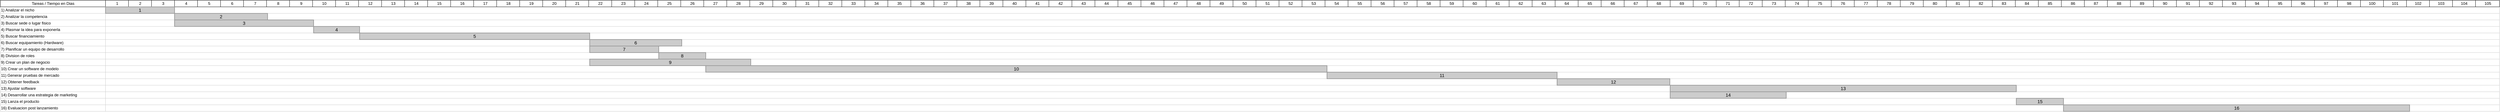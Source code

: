 <mxfile version="24.7.16">
  <diagram name="Page-1" id="fc2ac565-0d4e-3f0d-88b0-a54af1634ed7">
    <mxGraphModel dx="1105" dy="593" grid="1" gridSize="10" guides="1" tooltips="1" connect="0" arrows="1" fold="1" page="1" pageScale="1.5" pageWidth="1169" pageHeight="827" background="none" math="0" shadow="0">
      <root>
        <mxCell id="0" style=";html=1;" />
        <mxCell id="1" style=";html=1;" parent="0" />
        <mxCell id="75" value="1) Analizar el nicho" style="align=left;strokeColor=#CCCCCC;html=1;" parent="1" vertex="1">
          <mxGeometry x="297.0" y="150.0" width="320.0" height="20.0" as="geometry" />
        </mxCell>
        <mxCell id="80" value="2) Analizar la competencia" style="align=left;strokeColor=#CCCCCC;html=1;" parent="1" vertex="1">
          <mxGeometry x="297" y="170.0" width="320" height="20" as="geometry" />
        </mxCell>
        <mxCell id="85" value="3) Buscar sede o lugar fisico" style="align=left;strokeColor=#CCCCCC;html=1;" parent="1" vertex="1">
          <mxGeometry x="297.0" y="190.0" width="320.0" height="20" as="geometry" />
        </mxCell>
        <mxCell id="90" value="4) Plasmar la idea para exponerla" style="align=left;strokeColor=#CCCCCC;html=1;" parent="1" vertex="1">
          <mxGeometry x="297.0" y="210.0" width="320.0" height="20" as="geometry" />
        </mxCell>
        <mxCell id="95" value="5) Buscar financiamiento" style="align=left;strokeColor=#CCCCCC;html=1;" parent="1" vertex="1">
          <mxGeometry x="297.0" y="230.0" width="320.0" height="20" as="geometry" />
        </mxCell>
        <mxCell id="100" value="6) Buscar equipamiento (Hardware)" style="align=left;strokeColor=#CCCCCC;html=1;" parent="1" vertex="1">
          <mxGeometry x="297.0" y="250.0" width="320.0" height="20" as="geometry" />
        </mxCell>
        <mxCell id="2" value="Tareas / Tiempo en Dias" style="strokeWidth=1;fontStyle=0;html=1;" parent="1" vertex="1">
          <mxGeometry x="297" y="130" width="320" height="20" as="geometry" />
        </mxCell>
        <mxCell id="67c90442a009f359-289" value="7) Planificar un equipo de desarrollo" style="align=left;strokeColor=#CCCCCC;html=1;" parent="1" vertex="1">
          <mxGeometry x="297.0" y="270.0" width="320.0" height="20" as="geometry" />
        </mxCell>
        <mxCell id="67c90442a009f359-290" value="8) Division de roles" style="align=left;strokeColor=#CCCCCC;html=1;" parent="1" vertex="1">
          <mxGeometry x="297.0" y="290.0" width="320.0" height="20" as="geometry" />
        </mxCell>
        <mxCell id="67c90442a009f359-291" value="" style="align=left;strokeColor=#CCCCCC;html=1;" parent="1" vertex="1">
          <mxGeometry x="617" y="150" width="7283" height="20" as="geometry" />
        </mxCell>
        <mxCell id="4" value="1" style="strokeWidth=1;fontStyle=0;html=1;" parent="1" vertex="1">
          <mxGeometry x="617" y="130" width="70" height="20" as="geometry" />
        </mxCell>
        <mxCell id="67c90442a009f359-278" value="2" style="strokeWidth=1;fontStyle=0;html=1;" parent="1" vertex="1">
          <mxGeometry x="687" y="130" width="70" height="20" as="geometry" />
        </mxCell>
        <mxCell id="67c90442a009f359-279" value="3" style="strokeWidth=1;fontStyle=0;html=1;" parent="1" vertex="1">
          <mxGeometry x="757" y="130" width="70" height="20" as="geometry" />
        </mxCell>
        <mxCell id="67c90442a009f359-280" value="4" style="strokeWidth=1;fontStyle=0;html=1;" parent="1" vertex="1">
          <mxGeometry x="827" y="130" width="70" height="20" as="geometry" />
        </mxCell>
        <mxCell id="67c90442a009f359-281" value="5" style="strokeWidth=1;fontStyle=0;html=1;" parent="1" vertex="1">
          <mxGeometry x="897" y="130" width="70" height="20" as="geometry" />
        </mxCell>
        <mxCell id="67c90442a009f359-282" value="6" style="strokeWidth=1;fontStyle=0;html=1;" parent="1" vertex="1">
          <mxGeometry x="967" y="130" width="70" height="20" as="geometry" />
        </mxCell>
        <mxCell id="67c90442a009f359-283" value="7" style="strokeWidth=1;fontStyle=0;html=1;" parent="1" vertex="1">
          <mxGeometry x="1037" y="130" width="70" height="20" as="geometry" />
        </mxCell>
        <mxCell id="67c90442a009f359-284" value="8" style="strokeWidth=1;fontStyle=0;html=1;" parent="1" vertex="1">
          <mxGeometry x="1107" y="130" width="70" height="20" as="geometry" />
        </mxCell>
        <mxCell id="67c90442a009f359-285" value="9" style="strokeWidth=1;fontStyle=0;html=1;" parent="1" vertex="1">
          <mxGeometry x="1177" y="130" width="70" height="20" as="geometry" />
        </mxCell>
        <mxCell id="67c90442a009f359-286" value="10" style="strokeWidth=1;fontStyle=0;html=1;" parent="1" vertex="1">
          <mxGeometry x="1247" y="130" width="70" height="20" as="geometry" />
        </mxCell>
        <mxCell id="67c90442a009f359-287" value="11" style="strokeWidth=1;fontStyle=0;html=1;" parent="1" vertex="1">
          <mxGeometry x="1317" y="130" width="70" height="20" as="geometry" />
        </mxCell>
        <mxCell id="67c90442a009f359-288" value="12" style="strokeWidth=1;fontStyle=0;html=1;" parent="1" vertex="1">
          <mxGeometry x="1387" y="130" width="70" height="20" as="geometry" />
        </mxCell>
        <mxCell id="67c90442a009f359-292" value="" style="align=left;strokeColor=#CCCCCC;html=1;" parent="1" vertex="1">
          <mxGeometry x="617" y="170" width="7283" height="20" as="geometry" />
        </mxCell>
        <mxCell id="67c90442a009f359-293" value="" style="align=left;strokeColor=#CCCCCC;html=1;" parent="1" vertex="1">
          <mxGeometry x="617" y="190" width="7283" height="20" as="geometry" />
        </mxCell>
        <mxCell id="67c90442a009f359-294" value="" style="align=left;strokeColor=#CCCCCC;html=1;" parent="1" vertex="1">
          <mxGeometry x="617" y="210" width="7283" height="20" as="geometry" />
        </mxCell>
        <mxCell id="67c90442a009f359-295" value="" style="align=left;strokeColor=#CCCCCC;html=1;" parent="1" vertex="1">
          <mxGeometry x="617" y="230" width="7283" height="20" as="geometry" />
        </mxCell>
        <mxCell id="67c90442a009f359-296" value="" style="align=left;strokeColor=#CCCCCC;html=1;" parent="1" vertex="1">
          <mxGeometry x="617" y="250" width="7283" height="20" as="geometry" />
        </mxCell>
        <mxCell id="67c90442a009f359-297" value="" style="align=left;strokeColor=#CCCCCC;html=1;" parent="1" vertex="1">
          <mxGeometry x="617" y="270" width="7283" height="20" as="geometry" />
        </mxCell>
        <mxCell id="67c90442a009f359-298" value="" style="align=left;strokeColor=#CCCCCC;html=1;" parent="1" vertex="1">
          <mxGeometry x="617" y="290" width="7283" height="20" as="geometry" />
        </mxCell>
        <mxCell id="67c90442a009f359-299" value="1" style="whiteSpace=wrap;html=1;strokeWidth=2;fillColor=#CCCCCC;gradientColor=none;fontSize=14;align=center;strokeColor=#999999;" parent="1" vertex="1">
          <mxGeometry x="617" y="150" width="210" height="20" as="geometry" />
        </mxCell>
        <mxCell id="67c90442a009f359-300" value="2" style="whiteSpace=wrap;html=1;strokeWidth=2;fillColor=#CCCCCC;gradientColor=none;fontSize=14;align=center;strokeColor=#999999;" parent="1" vertex="1">
          <mxGeometry x="827" y="170" width="283" height="20" as="geometry" />
        </mxCell>
        <mxCell id="67c90442a009f359-301" value="3" style="whiteSpace=wrap;html=1;strokeWidth=2;fillColor=#CCCCCC;gradientColor=none;fontSize=14;align=center;strokeColor=#999999;" parent="1" vertex="1">
          <mxGeometry x="827" y="190" width="423" height="20" as="geometry" />
        </mxCell>
        <mxCell id="67c90442a009f359-302" value="4" style="whiteSpace=wrap;html=1;strokeWidth=2;fillColor=#CCCCCC;gradientColor=none;fontSize=14;align=center;strokeColor=#999999;" parent="1" vertex="1">
          <mxGeometry x="1250" y="210" width="140" height="20" as="geometry" />
        </mxCell>
        <mxCell id="67c90442a009f359-303" value="5" style="whiteSpace=wrap;html=1;strokeWidth=2;fillColor=#CCCCCC;gradientColor=none;fontSize=14;align=center;strokeColor=#999999;" parent="1" vertex="1">
          <mxGeometry x="1390" y="230" width="700" height="20" as="geometry" />
        </mxCell>
        <mxCell id="67c90442a009f359-304" value="6" style="whiteSpace=wrap;html=1;strokeWidth=2;fillColor=#CCCCCC;gradientColor=none;fontSize=14;align=center;strokeColor=#999999;" parent="1" vertex="1">
          <mxGeometry x="2090" y="250" width="280" height="20" as="geometry" />
        </mxCell>
        <mxCell id="67c90442a009f359-305" value="7" style="whiteSpace=wrap;html=1;strokeWidth=2;fillColor=#CCCCCC;gradientColor=none;fontSize=14;align=center;strokeColor=#999999;" parent="1" vertex="1">
          <mxGeometry x="2090" y="270" width="210" height="20" as="geometry" />
        </mxCell>
        <mxCell id="67c90442a009f359-306" value="8" style="whiteSpace=wrap;html=1;strokeWidth=2;fillColor=#CCCCCC;gradientColor=none;fontSize=14;align=center;strokeColor=#999999;" parent="1" vertex="1">
          <mxGeometry x="2300" y="290" width="143" height="20" as="geometry" />
        </mxCell>
        <mxCell id="WbGuoj4w0zxw0xvTcWQJ-105" value="" style="align=left;strokeColor=#CCCCCC;html=1;" vertex="1" parent="1">
          <mxGeometry x="617" y="310" width="7283" height="20" as="geometry" />
        </mxCell>
        <mxCell id="WbGuoj4w0zxw0xvTcWQJ-106" value="9) Crear un plan de negocio" style="align=left;strokeColor=#CCCCCC;html=1;" vertex="1" parent="1">
          <mxGeometry x="297.0" y="310.0" width="320.0" height="20" as="geometry" />
        </mxCell>
        <mxCell id="WbGuoj4w0zxw0xvTcWQJ-107" value="10) Crear un software de modelo&amp;nbsp;" style="align=left;strokeColor=#CCCCCC;html=1;" vertex="1" parent="1">
          <mxGeometry x="297.0" y="330.0" width="320.0" height="20" as="geometry" />
        </mxCell>
        <mxCell id="WbGuoj4w0zxw0xvTcWQJ-108" value="11) Generar pruebas de mercado" style="align=left;strokeColor=#CCCCCC;html=1;" vertex="1" parent="1">
          <mxGeometry x="297.0" y="350.0" width="320.0" height="20" as="geometry" />
        </mxCell>
        <mxCell id="WbGuoj4w0zxw0xvTcWQJ-109" value="12) Obtener feedback" style="align=left;strokeColor=#CCCCCC;html=1;" vertex="1" parent="1">
          <mxGeometry x="297.0" y="370.0" width="320.0" height="20" as="geometry" />
        </mxCell>
        <mxCell id="WbGuoj4w0zxw0xvTcWQJ-110" value="13) Ajustar software" style="align=left;strokeColor=#CCCCCC;html=1;" vertex="1" parent="1">
          <mxGeometry x="297.0" y="390.0" width="320.0" height="20" as="geometry" />
        </mxCell>
        <mxCell id="WbGuoj4w0zxw0xvTcWQJ-111" value="14) Desarrollar una estrategia de marketing" style="align=left;strokeColor=#CCCCCC;html=1;" vertex="1" parent="1">
          <mxGeometry x="297.0" y="410.0" width="320.0" height="20" as="geometry" />
        </mxCell>
        <mxCell id="WbGuoj4w0zxw0xvTcWQJ-112" value="15) Lanza el producto" style="align=left;strokeColor=#CCCCCC;html=1;" vertex="1" parent="1">
          <mxGeometry x="297.0" y="430.0" width="320.0" height="20" as="geometry" />
        </mxCell>
        <mxCell id="WbGuoj4w0zxw0xvTcWQJ-113" value="16) Evaluacion post lanzamiento" style="align=left;strokeColor=#CCCCCC;html=1;" vertex="1" parent="1">
          <mxGeometry x="297.0" y="450.0" width="320.0" height="20" as="geometry" />
        </mxCell>
        <mxCell id="WbGuoj4w0zxw0xvTcWQJ-114" value="" style="align=left;strokeColor=#CCCCCC;html=1;" vertex="1" parent="1">
          <mxGeometry x="617" y="330" width="7283" height="20" as="geometry" />
        </mxCell>
        <mxCell id="WbGuoj4w0zxw0xvTcWQJ-115" value="" style="align=left;strokeColor=#CCCCCC;html=1;" vertex="1" parent="1">
          <mxGeometry x="617" y="350" width="7283" height="20" as="geometry" />
        </mxCell>
        <mxCell id="WbGuoj4w0zxw0xvTcWQJ-116" value="" style="align=left;strokeColor=#CCCCCC;html=1;" vertex="1" parent="1">
          <mxGeometry x="617" y="370" width="7283" height="20" as="geometry" />
        </mxCell>
        <mxCell id="WbGuoj4w0zxw0xvTcWQJ-117" value="" style="align=left;strokeColor=#CCCCCC;html=1;" vertex="1" parent="1">
          <mxGeometry x="617" y="390" width="7283" height="20" as="geometry" />
        </mxCell>
        <mxCell id="WbGuoj4w0zxw0xvTcWQJ-118" value="" style="align=left;strokeColor=#CCCCCC;html=1;" vertex="1" parent="1">
          <mxGeometry x="617" y="410" width="7283" height="20" as="geometry" />
        </mxCell>
        <mxCell id="WbGuoj4w0zxw0xvTcWQJ-119" value="" style="align=left;strokeColor=#CCCCCC;html=1;" vertex="1" parent="1">
          <mxGeometry x="617" y="430" width="7283" height="20" as="geometry" />
        </mxCell>
        <mxCell id="WbGuoj4w0zxw0xvTcWQJ-120" value="" style="align=left;strokeColor=#CCCCCC;html=1;" vertex="1" parent="1">
          <mxGeometry x="617" y="450" width="7283" height="20" as="geometry" />
        </mxCell>
        <mxCell id="WbGuoj4w0zxw0xvTcWQJ-121" value="13" style="strokeWidth=1;fontStyle=0;html=1;" vertex="1" parent="1">
          <mxGeometry x="1457" y="130" width="70" height="20" as="geometry" />
        </mxCell>
        <mxCell id="WbGuoj4w0zxw0xvTcWQJ-122" value="14" style="strokeWidth=1;fontStyle=0;html=1;" vertex="1" parent="1">
          <mxGeometry x="1527" y="130" width="70" height="20" as="geometry" />
        </mxCell>
        <mxCell id="WbGuoj4w0zxw0xvTcWQJ-123" value="15" style="strokeWidth=1;fontStyle=0;html=1;" vertex="1" parent="1">
          <mxGeometry x="1597" y="130" width="70" height="20" as="geometry" />
        </mxCell>
        <mxCell id="WbGuoj4w0zxw0xvTcWQJ-124" value="16" style="strokeWidth=1;fontStyle=0;html=1;" vertex="1" parent="1">
          <mxGeometry x="1667" y="130" width="70" height="20" as="geometry" />
        </mxCell>
        <mxCell id="WbGuoj4w0zxw0xvTcWQJ-125" value="17" style="strokeWidth=1;fontStyle=0;html=1;" vertex="1" parent="1">
          <mxGeometry x="1737" y="130" width="70" height="20" as="geometry" />
        </mxCell>
        <mxCell id="WbGuoj4w0zxw0xvTcWQJ-126" value="18" style="strokeWidth=1;fontStyle=0;html=1;" vertex="1" parent="1">
          <mxGeometry x="1807" y="130" width="70" height="20" as="geometry" />
        </mxCell>
        <mxCell id="WbGuoj4w0zxw0xvTcWQJ-127" value="19" style="strokeWidth=1;fontStyle=0;html=1;" vertex="1" parent="1">
          <mxGeometry x="1877" y="130" width="70" height="20" as="geometry" />
        </mxCell>
        <mxCell id="WbGuoj4w0zxw0xvTcWQJ-128" value="20" style="strokeWidth=1;fontStyle=0;html=1;" vertex="1" parent="1">
          <mxGeometry x="1947" y="130" width="70" height="20" as="geometry" />
        </mxCell>
        <mxCell id="WbGuoj4w0zxw0xvTcWQJ-129" value="21" style="strokeWidth=1;fontStyle=0;html=1;" vertex="1" parent="1">
          <mxGeometry x="2017" y="130" width="70" height="20" as="geometry" />
        </mxCell>
        <mxCell id="WbGuoj4w0zxw0xvTcWQJ-130" value="22" style="strokeWidth=1;fontStyle=0;html=1;" vertex="1" parent="1">
          <mxGeometry x="2087" y="130" width="70" height="20" as="geometry" />
        </mxCell>
        <mxCell id="WbGuoj4w0zxw0xvTcWQJ-131" value="23" style="strokeWidth=1;fontStyle=0;html=1;" vertex="1" parent="1">
          <mxGeometry x="2157" y="130" width="70" height="20" as="geometry" />
        </mxCell>
        <mxCell id="WbGuoj4w0zxw0xvTcWQJ-132" value="24" style="strokeWidth=1;fontStyle=0;html=1;" vertex="1" parent="1">
          <mxGeometry x="2227" y="130" width="70" height="20" as="geometry" />
        </mxCell>
        <mxCell id="WbGuoj4w0zxw0xvTcWQJ-133" value="25" style="strokeWidth=1;fontStyle=0;html=1;" vertex="1" parent="1">
          <mxGeometry x="2297" y="130" width="70" height="20" as="geometry" />
        </mxCell>
        <mxCell id="WbGuoj4w0zxw0xvTcWQJ-134" value="26" style="strokeWidth=1;fontStyle=0;html=1;" vertex="1" parent="1">
          <mxGeometry x="2367" y="130" width="70" height="20" as="geometry" />
        </mxCell>
        <mxCell id="WbGuoj4w0zxw0xvTcWQJ-135" value="27" style="strokeWidth=1;fontStyle=0;html=1;" vertex="1" parent="1">
          <mxGeometry x="2437" y="130" width="70" height="20" as="geometry" />
        </mxCell>
        <mxCell id="WbGuoj4w0zxw0xvTcWQJ-136" value="28" style="strokeWidth=1;fontStyle=0;html=1;" vertex="1" parent="1">
          <mxGeometry x="2507" y="130" width="70" height="20" as="geometry" />
        </mxCell>
        <mxCell id="WbGuoj4w0zxw0xvTcWQJ-137" value="29" style="strokeWidth=1;fontStyle=0;html=1;" vertex="1" parent="1">
          <mxGeometry x="2577" y="130" width="70" height="20" as="geometry" />
        </mxCell>
        <mxCell id="WbGuoj4w0zxw0xvTcWQJ-138" value="30" style="strokeWidth=1;fontStyle=0;html=1;" vertex="1" parent="1">
          <mxGeometry x="2647" y="130" width="70" height="20" as="geometry" />
        </mxCell>
        <mxCell id="WbGuoj4w0zxw0xvTcWQJ-139" value="31" style="strokeWidth=1;fontStyle=0;html=1;" vertex="1" parent="1">
          <mxGeometry x="2717" y="130" width="70" height="20" as="geometry" />
        </mxCell>
        <mxCell id="WbGuoj4w0zxw0xvTcWQJ-140" value="32" style="strokeWidth=1;fontStyle=0;html=1;" vertex="1" parent="1">
          <mxGeometry x="2787" y="130" width="70" height="20" as="geometry" />
        </mxCell>
        <mxCell id="WbGuoj4w0zxw0xvTcWQJ-141" value="33" style="strokeWidth=1;fontStyle=0;html=1;" vertex="1" parent="1">
          <mxGeometry x="2857" y="130" width="70" height="20" as="geometry" />
        </mxCell>
        <mxCell id="WbGuoj4w0zxw0xvTcWQJ-142" value="34" style="strokeWidth=1;fontStyle=0;html=1;" vertex="1" parent="1">
          <mxGeometry x="2927" y="130" width="70" height="20" as="geometry" />
        </mxCell>
        <mxCell id="WbGuoj4w0zxw0xvTcWQJ-143" value="35" style="strokeWidth=1;fontStyle=0;html=1;" vertex="1" parent="1">
          <mxGeometry x="2997" y="130" width="70" height="20" as="geometry" />
        </mxCell>
        <mxCell id="WbGuoj4w0zxw0xvTcWQJ-144" value="36" style="strokeWidth=1;fontStyle=0;html=1;" vertex="1" parent="1">
          <mxGeometry x="3067" y="130" width="70" height="20" as="geometry" />
        </mxCell>
        <mxCell id="WbGuoj4w0zxw0xvTcWQJ-145" value="37" style="strokeWidth=1;fontStyle=0;html=1;" vertex="1" parent="1">
          <mxGeometry x="3137" y="130" width="70" height="20" as="geometry" />
        </mxCell>
        <mxCell id="WbGuoj4w0zxw0xvTcWQJ-146" value="38" style="strokeWidth=1;fontStyle=0;html=1;" vertex="1" parent="1">
          <mxGeometry x="3207" y="130" width="70" height="20" as="geometry" />
        </mxCell>
        <mxCell id="WbGuoj4w0zxw0xvTcWQJ-147" value="39" style="strokeWidth=1;fontStyle=0;html=1;" vertex="1" parent="1">
          <mxGeometry x="3277" y="130" width="70" height="20" as="geometry" />
        </mxCell>
        <mxCell id="WbGuoj4w0zxw0xvTcWQJ-148" value="40" style="strokeWidth=1;fontStyle=0;html=1;" vertex="1" parent="1">
          <mxGeometry x="3347" y="130" width="70" height="20" as="geometry" />
        </mxCell>
        <mxCell id="WbGuoj4w0zxw0xvTcWQJ-149" value="41" style="strokeWidth=1;fontStyle=0;html=1;" vertex="1" parent="1">
          <mxGeometry x="3417" y="130" width="70" height="20" as="geometry" />
        </mxCell>
        <mxCell id="WbGuoj4w0zxw0xvTcWQJ-162" value="42" style="strokeWidth=1;fontStyle=0;html=1;" vertex="1" parent="1">
          <mxGeometry x="3487" y="130" width="70" height="20" as="geometry" />
        </mxCell>
        <mxCell id="WbGuoj4w0zxw0xvTcWQJ-163" value="43" style="strokeWidth=1;fontStyle=0;html=1;" vertex="1" parent="1">
          <mxGeometry x="3557" y="130" width="70" height="20" as="geometry" />
        </mxCell>
        <mxCell id="WbGuoj4w0zxw0xvTcWQJ-164" value="44" style="strokeWidth=1;fontStyle=0;html=1;" vertex="1" parent="1">
          <mxGeometry x="3627" y="130" width="70" height="20" as="geometry" />
        </mxCell>
        <mxCell id="WbGuoj4w0zxw0xvTcWQJ-165" value="45" style="strokeWidth=1;fontStyle=0;html=1;" vertex="1" parent="1">
          <mxGeometry x="3697" y="130" width="70" height="20" as="geometry" />
        </mxCell>
        <mxCell id="WbGuoj4w0zxw0xvTcWQJ-166" value="46" style="strokeWidth=1;fontStyle=0;html=1;" vertex="1" parent="1">
          <mxGeometry x="3767" y="130" width="70" height="20" as="geometry" />
        </mxCell>
        <mxCell id="WbGuoj4w0zxw0xvTcWQJ-167" value="47" style="strokeWidth=1;fontStyle=0;html=1;" vertex="1" parent="1">
          <mxGeometry x="3837" y="130" width="70" height="20" as="geometry" />
        </mxCell>
        <mxCell id="WbGuoj4w0zxw0xvTcWQJ-168" value="48" style="strokeWidth=1;fontStyle=0;html=1;" vertex="1" parent="1">
          <mxGeometry x="3907" y="130" width="70" height="20" as="geometry" />
        </mxCell>
        <mxCell id="WbGuoj4w0zxw0xvTcWQJ-169" value="49" style="strokeWidth=1;fontStyle=0;html=1;" vertex="1" parent="1">
          <mxGeometry x="3977" y="130" width="70" height="20" as="geometry" />
        </mxCell>
        <mxCell id="WbGuoj4w0zxw0xvTcWQJ-170" value="50" style="strokeWidth=1;fontStyle=0;html=1;" vertex="1" parent="1">
          <mxGeometry x="4047" y="130" width="70" height="20" as="geometry" />
        </mxCell>
        <mxCell id="WbGuoj4w0zxw0xvTcWQJ-171" value="51" style="strokeWidth=1;fontStyle=0;html=1;" vertex="1" parent="1">
          <mxGeometry x="4117" y="130" width="70" height="20" as="geometry" />
        </mxCell>
        <mxCell id="WbGuoj4w0zxw0xvTcWQJ-172" value="52" style="strokeWidth=1;fontStyle=0;html=1;" vertex="1" parent="1">
          <mxGeometry x="4187" y="130" width="70" height="20" as="geometry" />
        </mxCell>
        <mxCell id="WbGuoj4w0zxw0xvTcWQJ-173" value="53" style="strokeWidth=1;fontStyle=0;html=1;" vertex="1" parent="1">
          <mxGeometry x="4257" y="130" width="70" height="20" as="geometry" />
        </mxCell>
        <mxCell id="WbGuoj4w0zxw0xvTcWQJ-174" value="54" style="strokeWidth=1;fontStyle=0;html=1;" vertex="1" parent="1">
          <mxGeometry x="4327" y="130" width="70" height="20" as="geometry" />
        </mxCell>
        <mxCell id="WbGuoj4w0zxw0xvTcWQJ-175" value="55" style="strokeWidth=1;fontStyle=0;html=1;" vertex="1" parent="1">
          <mxGeometry x="4397" y="130" width="70" height="20" as="geometry" />
        </mxCell>
        <mxCell id="WbGuoj4w0zxw0xvTcWQJ-176" value="56" style="strokeWidth=1;fontStyle=0;html=1;" vertex="1" parent="1">
          <mxGeometry x="4467" y="130" width="70" height="20" as="geometry" />
        </mxCell>
        <mxCell id="WbGuoj4w0zxw0xvTcWQJ-177" value="57" style="strokeWidth=1;fontStyle=0;html=1;" vertex="1" parent="1">
          <mxGeometry x="4537" y="130" width="70" height="20" as="geometry" />
        </mxCell>
        <mxCell id="WbGuoj4w0zxw0xvTcWQJ-178" value="58" style="strokeWidth=1;fontStyle=0;html=1;" vertex="1" parent="1">
          <mxGeometry x="4607" y="130" width="70" height="20" as="geometry" />
        </mxCell>
        <mxCell id="WbGuoj4w0zxw0xvTcWQJ-179" value="59" style="strokeWidth=1;fontStyle=0;html=1;" vertex="1" parent="1">
          <mxGeometry x="4677" y="130" width="70" height="20" as="geometry" />
        </mxCell>
        <mxCell id="WbGuoj4w0zxw0xvTcWQJ-180" value="60" style="strokeWidth=1;fontStyle=0;html=1;" vertex="1" parent="1">
          <mxGeometry x="4747" y="130" width="70" height="20" as="geometry" />
        </mxCell>
        <mxCell id="WbGuoj4w0zxw0xvTcWQJ-181" value="61" style="strokeWidth=1;fontStyle=0;html=1;" vertex="1" parent="1">
          <mxGeometry x="4817" y="130" width="70" height="20" as="geometry" />
        </mxCell>
        <mxCell id="WbGuoj4w0zxw0xvTcWQJ-182" value="62" style="strokeWidth=1;fontStyle=0;html=1;" vertex="1" parent="1">
          <mxGeometry x="4887" y="130" width="70" height="20" as="geometry" />
        </mxCell>
        <mxCell id="WbGuoj4w0zxw0xvTcWQJ-183" value="63" style="strokeWidth=1;fontStyle=0;html=1;" vertex="1" parent="1">
          <mxGeometry x="4957" y="130" width="70" height="20" as="geometry" />
        </mxCell>
        <mxCell id="WbGuoj4w0zxw0xvTcWQJ-184" value="64" style="strokeWidth=1;fontStyle=0;html=1;" vertex="1" parent="1">
          <mxGeometry x="5027" y="130" width="70" height="20" as="geometry" />
        </mxCell>
        <mxCell id="WbGuoj4w0zxw0xvTcWQJ-185" value="65" style="strokeWidth=1;fontStyle=0;html=1;" vertex="1" parent="1">
          <mxGeometry x="5097" y="130" width="70" height="20" as="geometry" />
        </mxCell>
        <mxCell id="WbGuoj4w0zxw0xvTcWQJ-186" value="66" style="strokeWidth=1;fontStyle=0;html=1;" vertex="1" parent="1">
          <mxGeometry x="5167" y="130" width="70" height="20" as="geometry" />
        </mxCell>
        <mxCell id="WbGuoj4w0zxw0xvTcWQJ-187" value="67" style="strokeWidth=1;fontStyle=0;html=1;" vertex="1" parent="1">
          <mxGeometry x="5237" y="130" width="70" height="20" as="geometry" />
        </mxCell>
        <mxCell id="WbGuoj4w0zxw0xvTcWQJ-188" value="68" style="strokeWidth=1;fontStyle=0;html=1;" vertex="1" parent="1">
          <mxGeometry x="5307" y="130" width="70" height="20" as="geometry" />
        </mxCell>
        <mxCell id="WbGuoj4w0zxw0xvTcWQJ-189" value="69" style="strokeWidth=1;fontStyle=0;html=1;" vertex="1" parent="1">
          <mxGeometry x="5377" y="130" width="70" height="20" as="geometry" />
        </mxCell>
        <mxCell id="WbGuoj4w0zxw0xvTcWQJ-190" value="70" style="strokeWidth=1;fontStyle=0;html=1;" vertex="1" parent="1">
          <mxGeometry x="5447" y="130" width="70" height="20" as="geometry" />
        </mxCell>
        <mxCell id="WbGuoj4w0zxw0xvTcWQJ-191" value="71" style="strokeWidth=1;fontStyle=0;html=1;" vertex="1" parent="1">
          <mxGeometry x="5517" y="130" width="70" height="20" as="geometry" />
        </mxCell>
        <mxCell id="WbGuoj4w0zxw0xvTcWQJ-192" value="72" style="strokeWidth=1;fontStyle=0;html=1;" vertex="1" parent="1">
          <mxGeometry x="5587" y="130" width="70" height="20" as="geometry" />
        </mxCell>
        <mxCell id="WbGuoj4w0zxw0xvTcWQJ-193" value="73" style="strokeWidth=1;fontStyle=0;html=1;" vertex="1" parent="1">
          <mxGeometry x="5657" y="130" width="70" height="20" as="geometry" />
        </mxCell>
        <mxCell id="WbGuoj4w0zxw0xvTcWQJ-194" value="74" style="strokeWidth=1;fontStyle=0;html=1;" vertex="1" parent="1">
          <mxGeometry x="5727" y="130" width="70" height="20" as="geometry" />
        </mxCell>
        <mxCell id="WbGuoj4w0zxw0xvTcWQJ-195" value="75" style="strokeWidth=1;fontStyle=0;html=1;" vertex="1" parent="1">
          <mxGeometry x="5797" y="130" width="70" height="20" as="geometry" />
        </mxCell>
        <mxCell id="WbGuoj4w0zxw0xvTcWQJ-196" value="76" style="strokeWidth=1;fontStyle=0;html=1;" vertex="1" parent="1">
          <mxGeometry x="5867" y="130" width="70" height="20" as="geometry" />
        </mxCell>
        <mxCell id="WbGuoj4w0zxw0xvTcWQJ-197" value="77" style="strokeWidth=1;fontStyle=0;html=1;" vertex="1" parent="1">
          <mxGeometry x="5937" y="130" width="70" height="20" as="geometry" />
        </mxCell>
        <mxCell id="WbGuoj4w0zxw0xvTcWQJ-198" value="78" style="strokeWidth=1;fontStyle=0;html=1;" vertex="1" parent="1">
          <mxGeometry x="6007" y="130" width="70" height="20" as="geometry" />
        </mxCell>
        <mxCell id="WbGuoj4w0zxw0xvTcWQJ-199" value="79" style="strokeWidth=1;fontStyle=0;html=1;" vertex="1" parent="1">
          <mxGeometry x="6077" y="130" width="70" height="20" as="geometry" />
        </mxCell>
        <mxCell id="WbGuoj4w0zxw0xvTcWQJ-200" value="80" style="strokeWidth=1;fontStyle=0;html=1;" vertex="1" parent="1">
          <mxGeometry x="6147" y="130" width="70" height="20" as="geometry" />
        </mxCell>
        <mxCell id="WbGuoj4w0zxw0xvTcWQJ-201" value="81" style="strokeWidth=1;fontStyle=0;html=1;" vertex="1" parent="1">
          <mxGeometry x="6217" y="130" width="70" height="20" as="geometry" />
        </mxCell>
        <mxCell id="WbGuoj4w0zxw0xvTcWQJ-202" value="82" style="strokeWidth=1;fontStyle=0;html=1;" vertex="1" parent="1">
          <mxGeometry x="6287" y="130" width="70" height="20" as="geometry" />
        </mxCell>
        <mxCell id="WbGuoj4w0zxw0xvTcWQJ-203" value="83" style="strokeWidth=1;fontStyle=0;html=1;" vertex="1" parent="1">
          <mxGeometry x="6357" y="130" width="70" height="20" as="geometry" />
        </mxCell>
        <mxCell id="WbGuoj4w0zxw0xvTcWQJ-204" value="84" style="strokeWidth=1;fontStyle=0;html=1;" vertex="1" parent="1">
          <mxGeometry x="6427" y="130" width="70" height="20" as="geometry" />
        </mxCell>
        <mxCell id="WbGuoj4w0zxw0xvTcWQJ-205" value="85" style="strokeWidth=1;fontStyle=0;html=1;" vertex="1" parent="1">
          <mxGeometry x="6497" y="130" width="70" height="20" as="geometry" />
        </mxCell>
        <mxCell id="WbGuoj4w0zxw0xvTcWQJ-206" value="86" style="strokeWidth=1;fontStyle=0;html=1;" vertex="1" parent="1">
          <mxGeometry x="6567" y="130" width="70" height="20" as="geometry" />
        </mxCell>
        <mxCell id="WbGuoj4w0zxw0xvTcWQJ-207" value="87" style="strokeWidth=1;fontStyle=0;html=1;" vertex="1" parent="1">
          <mxGeometry x="6637" y="130" width="70" height="20" as="geometry" />
        </mxCell>
        <mxCell id="WbGuoj4w0zxw0xvTcWQJ-208" value="88" style="strokeWidth=1;fontStyle=0;html=1;" vertex="1" parent="1">
          <mxGeometry x="6707" y="130" width="70" height="20" as="geometry" />
        </mxCell>
        <mxCell id="WbGuoj4w0zxw0xvTcWQJ-209" value="89" style="strokeWidth=1;fontStyle=0;html=1;" vertex="1" parent="1">
          <mxGeometry x="6777" y="130" width="70" height="20" as="geometry" />
        </mxCell>
        <mxCell id="WbGuoj4w0zxw0xvTcWQJ-210" value="90" style="strokeWidth=1;fontStyle=0;html=1;" vertex="1" parent="1">
          <mxGeometry x="6847" y="130" width="70" height="20" as="geometry" />
        </mxCell>
        <mxCell id="WbGuoj4w0zxw0xvTcWQJ-211" value="91" style="strokeWidth=1;fontStyle=0;html=1;" vertex="1" parent="1">
          <mxGeometry x="6917" y="130" width="70" height="20" as="geometry" />
        </mxCell>
        <mxCell id="WbGuoj4w0zxw0xvTcWQJ-212" value="92" style="strokeWidth=1;fontStyle=0;html=1;" vertex="1" parent="1">
          <mxGeometry x="6987" y="130" width="70" height="20" as="geometry" />
        </mxCell>
        <mxCell id="WbGuoj4w0zxw0xvTcWQJ-213" value="93" style="strokeWidth=1;fontStyle=0;html=1;" vertex="1" parent="1">
          <mxGeometry x="7057" y="130" width="70" height="20" as="geometry" />
        </mxCell>
        <mxCell id="WbGuoj4w0zxw0xvTcWQJ-214" value="94" style="strokeWidth=1;fontStyle=0;html=1;" vertex="1" parent="1">
          <mxGeometry x="7127" y="130" width="70" height="20" as="geometry" />
        </mxCell>
        <mxCell id="WbGuoj4w0zxw0xvTcWQJ-215" value="95" style="strokeWidth=1;fontStyle=0;html=1;" vertex="1" parent="1">
          <mxGeometry x="7197" y="130" width="70" height="20" as="geometry" />
        </mxCell>
        <mxCell id="WbGuoj4w0zxw0xvTcWQJ-216" value="96" style="strokeWidth=1;fontStyle=0;html=1;" vertex="1" parent="1">
          <mxGeometry x="7267" y="130" width="70" height="20" as="geometry" />
        </mxCell>
        <mxCell id="WbGuoj4w0zxw0xvTcWQJ-217" value="97" style="strokeWidth=1;fontStyle=0;html=1;" vertex="1" parent="1">
          <mxGeometry x="7337" y="130" width="70" height="20" as="geometry" />
        </mxCell>
        <mxCell id="WbGuoj4w0zxw0xvTcWQJ-218" value="98" style="strokeWidth=1;fontStyle=0;html=1;" vertex="1" parent="1">
          <mxGeometry x="7407" y="130" width="70" height="20" as="geometry" />
        </mxCell>
        <mxCell id="WbGuoj4w0zxw0xvTcWQJ-219" value="100" style="strokeWidth=1;fontStyle=0;html=1;" vertex="1" parent="1">
          <mxGeometry x="7477" y="130" width="70" height="20" as="geometry" />
        </mxCell>
        <mxCell id="WbGuoj4w0zxw0xvTcWQJ-220" value="101" style="strokeWidth=1;fontStyle=0;html=1;" vertex="1" parent="1">
          <mxGeometry x="7547" y="130" width="70" height="20" as="geometry" />
        </mxCell>
        <mxCell id="WbGuoj4w0zxw0xvTcWQJ-221" value="102" style="strokeWidth=1;fontStyle=0;html=1;" vertex="1" parent="1">
          <mxGeometry x="7617" y="130" width="70" height="20" as="geometry" />
        </mxCell>
        <mxCell id="WbGuoj4w0zxw0xvTcWQJ-222" value="103" style="strokeWidth=1;fontStyle=0;html=1;" vertex="1" parent="1">
          <mxGeometry x="7687" y="130" width="70" height="20" as="geometry" />
        </mxCell>
        <mxCell id="WbGuoj4w0zxw0xvTcWQJ-223" value="104" style="strokeWidth=1;fontStyle=0;html=1;" vertex="1" parent="1">
          <mxGeometry x="7757" y="130" width="70" height="20" as="geometry" />
        </mxCell>
        <mxCell id="WbGuoj4w0zxw0xvTcWQJ-224" value="105" style="strokeWidth=1;fontStyle=0;html=1;" vertex="1" parent="1">
          <mxGeometry x="7827" y="130" width="73" height="20" as="geometry" />
        </mxCell>
        <mxCell id="WbGuoj4w0zxw0xvTcWQJ-225" value="9" style="whiteSpace=wrap;html=1;strokeWidth=2;fillColor=#CCCCCC;gradientColor=none;fontSize=14;align=center;strokeColor=#999999;" vertex="1" parent="1">
          <mxGeometry x="2090" y="310" width="490" height="20" as="geometry" />
        </mxCell>
        <mxCell id="WbGuoj4w0zxw0xvTcWQJ-226" value="10" style="whiteSpace=wrap;html=1;strokeWidth=2;fillColor=#CCCCCC;gradientColor=none;fontSize=14;align=center;strokeColor=#999999;" vertex="1" parent="1">
          <mxGeometry x="2443" y="330" width="1890" height="20" as="geometry" />
        </mxCell>
        <mxCell id="WbGuoj4w0zxw0xvTcWQJ-227" value="11" style="whiteSpace=wrap;html=1;strokeWidth=2;fillColor=#CCCCCC;gradientColor=none;fontSize=14;align=center;strokeColor=#999999;" vertex="1" parent="1">
          <mxGeometry x="4333" y="350" width="700" height="20" as="geometry" />
        </mxCell>
        <mxCell id="WbGuoj4w0zxw0xvTcWQJ-228" value="12" style="whiteSpace=wrap;html=1;strokeWidth=2;fillColor=#CCCCCC;gradientColor=none;fontSize=14;align=center;strokeColor=#999999;" vertex="1" parent="1">
          <mxGeometry x="5033" y="370" width="343" height="20" as="geometry" />
        </mxCell>
        <mxCell id="WbGuoj4w0zxw0xvTcWQJ-229" value="13" style="whiteSpace=wrap;html=1;strokeWidth=2;fillColor=#CCCCCC;gradientColor=none;fontSize=14;align=center;strokeColor=#999999;" vertex="1" parent="1">
          <mxGeometry x="5377" y="390" width="1053" height="20" as="geometry" />
        </mxCell>
        <mxCell id="WbGuoj4w0zxw0xvTcWQJ-230" value="14" style="whiteSpace=wrap;html=1;strokeWidth=2;fillColor=#CCCCCC;gradientColor=none;fontSize=14;align=center;strokeColor=#999999;" vertex="1" parent="1">
          <mxGeometry x="5377" y="410" width="353" height="20" as="geometry" />
        </mxCell>
        <mxCell id="WbGuoj4w0zxw0xvTcWQJ-231" value="15" style="whiteSpace=wrap;html=1;strokeWidth=2;fillColor=#CCCCCC;gradientColor=none;fontSize=14;align=center;strokeColor=#999999;" vertex="1" parent="1">
          <mxGeometry x="6430" y="430" width="143.5" height="20" as="geometry" />
        </mxCell>
        <mxCell id="WbGuoj4w0zxw0xvTcWQJ-232" value="16" style="whiteSpace=wrap;html=1;strokeWidth=2;fillColor=#CCCCCC;gradientColor=none;fontSize=14;align=center;strokeColor=#999999;" vertex="1" parent="1">
          <mxGeometry x="6573.5" y="450" width="1053" height="20" as="geometry" />
        </mxCell>
      </root>
    </mxGraphModel>
  </diagram>
</mxfile>
